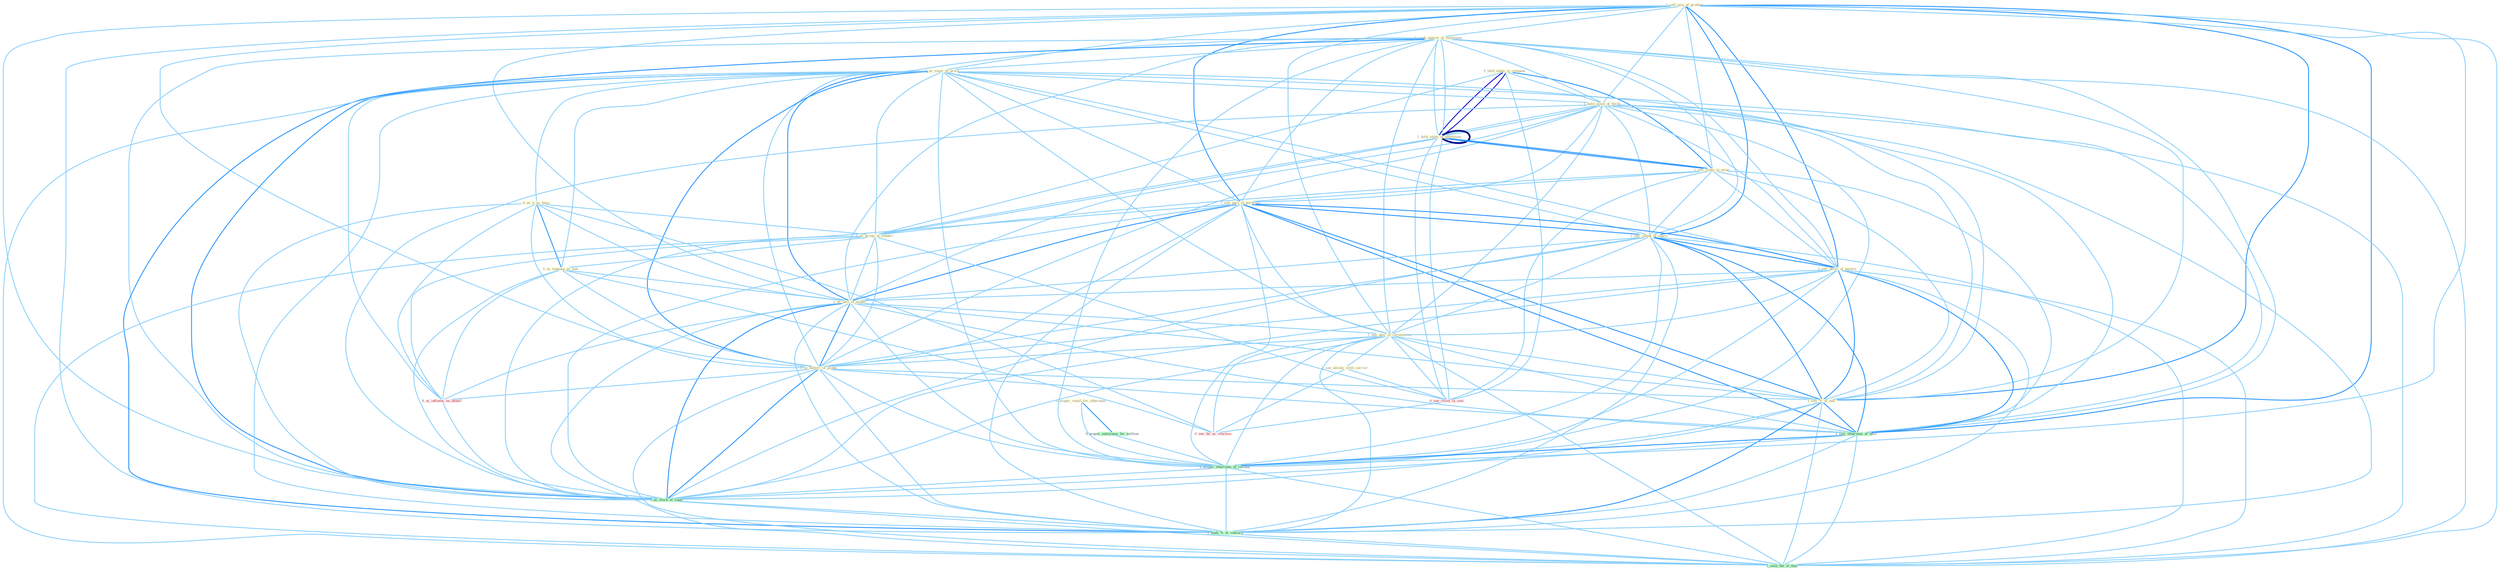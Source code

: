 Graph G{ 
    node
    [shape=polygon,style=filled,width=.5,height=.06,color="#BDFCC9",fixedsize=true,fontsize=4,
    fontcolor="#2f4f4f"];
    {node
    [color="#ffffe0", fontcolor="#8b7d6b"] "1_sell_mix_of_product " "0_hold_stake_in_compani " "1_seek_approv_of_entitynam " "1_us_some_of_proce " "0_us_it_as_base " "1_hold_asset_of_thrift " "1_hold_stake_in_entitynam " "0_acquir_retail_for_othernum " "1_sell_stake_in_mine " "1_hold_stake_in_entitynam " "1_sell_part_of_portfolio " "1_sell_chunk_of_share " "1_us_group_in_countri " "0_us_languag_as_tool " "1_sell_decis_of_govern " "1_us_part_of_monei " "1_see_pair_of_chromosom " "1_us_batteri_of_probe " "1_sell_%_of_unit " "1_see_allianc_with_carrier "}
{node [color="#fff0f5", fontcolor="#b22222"] "0_us_influenc_on_behalf " "0_see_relief_in_cost " "0_see_thi_as_reaction "}
edge [color="#B0E2FF"];

	"1_sell_mix_of_product " -- "1_seek_approv_of_entitynam " [w="1", color="#87cefa" ];
	"1_sell_mix_of_product " -- "1_us_some_of_proce " [w="1", color="#87cefa" ];
	"1_sell_mix_of_product " -- "1_hold_asset_of_thrift " [w="1", color="#87cefa" ];
	"1_sell_mix_of_product " -- "1_sell_stake_in_mine " [w="1", color="#87cefa" ];
	"1_sell_mix_of_product " -- "1_sell_part_of_portfolio " [w="2", color="#1e90ff" , len=0.8];
	"1_sell_mix_of_product " -- "1_sell_chunk_of_share " [w="2", color="#1e90ff" , len=0.8];
	"1_sell_mix_of_product " -- "1_sell_decis_of_govern " [w="2", color="#1e90ff" , len=0.8];
	"1_sell_mix_of_product " -- "1_us_part_of_monei " [w="1", color="#87cefa" ];
	"1_sell_mix_of_product " -- "1_see_pair_of_chromosom " [w="1", color="#87cefa" ];
	"1_sell_mix_of_product " -- "1_us_batteri_of_probe " [w="1", color="#87cefa" ];
	"1_sell_mix_of_product " -- "1_sell_%_of_unit " [w="2", color="#1e90ff" , len=0.8];
	"1_sell_mix_of_product " -- "1_sell_othernum_of_offic " [w="2", color="#1e90ff" , len=0.8];
	"1_sell_mix_of_product " -- "1_acquir_othernum_of_restaur " [w="1", color="#87cefa" ];
	"1_sell_mix_of_product " -- "1_us_stock_of_capit " [w="1", color="#87cefa" ];
	"1_sell_mix_of_product " -- "1_seek_%_of_concern " [w="1", color="#87cefa" ];
	"1_sell_mix_of_product " -- "1_seen_the_of_that " [w="1", color="#87cefa" ];
	"0_hold_stake_in_compani " -- "1_hold_asset_of_thrift " [w="1", color="#87cefa" ];
	"0_hold_stake_in_compani " -- "1_hold_stake_in_entitynam " [w="3", color="#0000cd" , len=0.6];
	"0_hold_stake_in_compani " -- "1_sell_stake_in_mine " [w="2", color="#1e90ff" , len=0.8];
	"0_hold_stake_in_compani " -- "1_hold_stake_in_entitynam " [w="3", color="#0000cd" , len=0.6];
	"0_hold_stake_in_compani " -- "1_us_group_in_countri " [w="1", color="#87cefa" ];
	"0_hold_stake_in_compani " -- "0_see_relief_in_cost " [w="1", color="#87cefa" ];
	"1_seek_approv_of_entitynam " -- "1_us_some_of_proce " [w="1", color="#87cefa" ];
	"1_seek_approv_of_entitynam " -- "1_hold_asset_of_thrift " [w="1", color="#87cefa" ];
	"1_seek_approv_of_entitynam " -- "1_hold_stake_in_entitynam " [w="1", color="#87cefa" ];
	"1_seek_approv_of_entitynam " -- "1_hold_stake_in_entitynam " [w="1", color="#87cefa" ];
	"1_seek_approv_of_entitynam " -- "1_sell_part_of_portfolio " [w="1", color="#87cefa" ];
	"1_seek_approv_of_entitynam " -- "1_sell_chunk_of_share " [w="1", color="#87cefa" ];
	"1_seek_approv_of_entitynam " -- "1_sell_decis_of_govern " [w="1", color="#87cefa" ];
	"1_seek_approv_of_entitynam " -- "1_us_part_of_monei " [w="1", color="#87cefa" ];
	"1_seek_approv_of_entitynam " -- "1_see_pair_of_chromosom " [w="1", color="#87cefa" ];
	"1_seek_approv_of_entitynam " -- "1_us_batteri_of_probe " [w="1", color="#87cefa" ];
	"1_seek_approv_of_entitynam " -- "1_sell_%_of_unit " [w="1", color="#87cefa" ];
	"1_seek_approv_of_entitynam " -- "1_sell_othernum_of_offic " [w="1", color="#87cefa" ];
	"1_seek_approv_of_entitynam " -- "1_acquir_othernum_of_restaur " [w="1", color="#87cefa" ];
	"1_seek_approv_of_entitynam " -- "1_us_stock_of_capit " [w="1", color="#87cefa" ];
	"1_seek_approv_of_entitynam " -- "1_seek_%_of_concern " [w="2", color="#1e90ff" , len=0.8];
	"1_seek_approv_of_entitynam " -- "1_seen_the_of_that " [w="1", color="#87cefa" ];
	"1_us_some_of_proce " -- "0_us_it_as_base " [w="1", color="#87cefa" ];
	"1_us_some_of_proce " -- "1_hold_asset_of_thrift " [w="1", color="#87cefa" ];
	"1_us_some_of_proce " -- "1_sell_part_of_portfolio " [w="1", color="#87cefa" ];
	"1_us_some_of_proce " -- "1_sell_chunk_of_share " [w="1", color="#87cefa" ];
	"1_us_some_of_proce " -- "1_us_group_in_countri " [w="1", color="#87cefa" ];
	"1_us_some_of_proce " -- "0_us_languag_as_tool " [w="1", color="#87cefa" ];
	"1_us_some_of_proce " -- "1_sell_decis_of_govern " [w="1", color="#87cefa" ];
	"1_us_some_of_proce " -- "1_us_part_of_monei " [w="2", color="#1e90ff" , len=0.8];
	"1_us_some_of_proce " -- "1_see_pair_of_chromosom " [w="1", color="#87cefa" ];
	"1_us_some_of_proce " -- "1_us_batteri_of_probe " [w="2", color="#1e90ff" , len=0.8];
	"1_us_some_of_proce " -- "1_sell_%_of_unit " [w="1", color="#87cefa" ];
	"1_us_some_of_proce " -- "1_sell_othernum_of_offic " [w="1", color="#87cefa" ];
	"1_us_some_of_proce " -- "0_us_influenc_on_behalf " [w="1", color="#87cefa" ];
	"1_us_some_of_proce " -- "1_acquir_othernum_of_restaur " [w="1", color="#87cefa" ];
	"1_us_some_of_proce " -- "1_us_stock_of_capit " [w="2", color="#1e90ff" , len=0.8];
	"1_us_some_of_proce " -- "1_seek_%_of_concern " [w="1", color="#87cefa" ];
	"1_us_some_of_proce " -- "1_seen_the_of_that " [w="1", color="#87cefa" ];
	"0_us_it_as_base " -- "1_us_group_in_countri " [w="1", color="#87cefa" ];
	"0_us_it_as_base " -- "0_us_languag_as_tool " [w="2", color="#1e90ff" , len=0.8];
	"0_us_it_as_base " -- "1_us_part_of_monei " [w="1", color="#87cefa" ];
	"0_us_it_as_base " -- "1_us_batteri_of_probe " [w="1", color="#87cefa" ];
	"0_us_it_as_base " -- "0_us_influenc_on_behalf " [w="1", color="#87cefa" ];
	"0_us_it_as_base " -- "0_see_thi_as_reaction " [w="1", color="#87cefa" ];
	"0_us_it_as_base " -- "1_us_stock_of_capit " [w="1", color="#87cefa" ];
	"1_hold_asset_of_thrift " -- "1_hold_stake_in_entitynam " [w="1", color="#87cefa" ];
	"1_hold_asset_of_thrift " -- "1_hold_stake_in_entitynam " [w="1", color="#87cefa" ];
	"1_hold_asset_of_thrift " -- "1_sell_part_of_portfolio " [w="1", color="#87cefa" ];
	"1_hold_asset_of_thrift " -- "1_sell_chunk_of_share " [w="1", color="#87cefa" ];
	"1_hold_asset_of_thrift " -- "1_sell_decis_of_govern " [w="1", color="#87cefa" ];
	"1_hold_asset_of_thrift " -- "1_us_part_of_monei " [w="1", color="#87cefa" ];
	"1_hold_asset_of_thrift " -- "1_see_pair_of_chromosom " [w="1", color="#87cefa" ];
	"1_hold_asset_of_thrift " -- "1_us_batteri_of_probe " [w="1", color="#87cefa" ];
	"1_hold_asset_of_thrift " -- "1_sell_%_of_unit " [w="1", color="#87cefa" ];
	"1_hold_asset_of_thrift " -- "1_sell_othernum_of_offic " [w="1", color="#87cefa" ];
	"1_hold_asset_of_thrift " -- "1_acquir_othernum_of_restaur " [w="1", color="#87cefa" ];
	"1_hold_asset_of_thrift " -- "1_us_stock_of_capit " [w="1", color="#87cefa" ];
	"1_hold_asset_of_thrift " -- "1_seek_%_of_concern " [w="1", color="#87cefa" ];
	"1_hold_asset_of_thrift " -- "1_seen_the_of_that " [w="1", color="#87cefa" ];
	"1_hold_stake_in_entitynam " -- "1_sell_stake_in_mine " [w="2", color="#1e90ff" , len=0.8];
	"1_hold_stake_in_entitynam " -- "1_hold_stake_in_entitynam " [w="4", style=bold, color="#000080", len=0.4];
	"1_hold_stake_in_entitynam " -- "1_us_group_in_countri " [w="1", color="#87cefa" ];
	"1_hold_stake_in_entitynam " -- "0_see_relief_in_cost " [w="1", color="#87cefa" ];
	"0_acquir_retail_for_othernum " -- "0_acquir_entitynam_for_million " [w="2", color="#1e90ff" , len=0.8];
	"0_acquir_retail_for_othernum " -- "1_acquir_othernum_of_restaur " [w="1", color="#87cefa" ];
	"1_sell_stake_in_mine " -- "1_hold_stake_in_entitynam " [w="2", color="#1e90ff" , len=0.8];
	"1_sell_stake_in_mine " -- "1_sell_part_of_portfolio " [w="1", color="#87cefa" ];
	"1_sell_stake_in_mine " -- "1_sell_chunk_of_share " [w="1", color="#87cefa" ];
	"1_sell_stake_in_mine " -- "1_us_group_in_countri " [w="1", color="#87cefa" ];
	"1_sell_stake_in_mine " -- "1_sell_decis_of_govern " [w="1", color="#87cefa" ];
	"1_sell_stake_in_mine " -- "1_sell_%_of_unit " [w="1", color="#87cefa" ];
	"1_sell_stake_in_mine " -- "1_sell_othernum_of_offic " [w="1", color="#87cefa" ];
	"1_sell_stake_in_mine " -- "0_see_relief_in_cost " [w="1", color="#87cefa" ];
	"1_hold_stake_in_entitynam " -- "1_us_group_in_countri " [w="1", color="#87cefa" ];
	"1_hold_stake_in_entitynam " -- "0_see_relief_in_cost " [w="1", color="#87cefa" ];
	"1_sell_part_of_portfolio " -- "1_sell_chunk_of_share " [w="2", color="#1e90ff" , len=0.8];
	"1_sell_part_of_portfolio " -- "1_sell_decis_of_govern " [w="2", color="#1e90ff" , len=0.8];
	"1_sell_part_of_portfolio " -- "1_us_part_of_monei " [w="2", color="#1e90ff" , len=0.8];
	"1_sell_part_of_portfolio " -- "1_see_pair_of_chromosom " [w="1", color="#87cefa" ];
	"1_sell_part_of_portfolio " -- "1_us_batteri_of_probe " [w="1", color="#87cefa" ];
	"1_sell_part_of_portfolio " -- "1_sell_%_of_unit " [w="2", color="#1e90ff" , len=0.8];
	"1_sell_part_of_portfolio " -- "1_sell_othernum_of_offic " [w="2", color="#1e90ff" , len=0.8];
	"1_sell_part_of_portfolio " -- "1_acquir_othernum_of_restaur " [w="1", color="#87cefa" ];
	"1_sell_part_of_portfolio " -- "1_us_stock_of_capit " [w="1", color="#87cefa" ];
	"1_sell_part_of_portfolio " -- "1_seek_%_of_concern " [w="1", color="#87cefa" ];
	"1_sell_part_of_portfolio " -- "1_seen_the_of_that " [w="1", color="#87cefa" ];
	"1_sell_chunk_of_share " -- "1_sell_decis_of_govern " [w="2", color="#1e90ff" , len=0.8];
	"1_sell_chunk_of_share " -- "1_us_part_of_monei " [w="1", color="#87cefa" ];
	"1_sell_chunk_of_share " -- "1_see_pair_of_chromosom " [w="1", color="#87cefa" ];
	"1_sell_chunk_of_share " -- "1_us_batteri_of_probe " [w="1", color="#87cefa" ];
	"1_sell_chunk_of_share " -- "1_sell_%_of_unit " [w="2", color="#1e90ff" , len=0.8];
	"1_sell_chunk_of_share " -- "1_sell_othernum_of_offic " [w="2", color="#1e90ff" , len=0.8];
	"1_sell_chunk_of_share " -- "1_acquir_othernum_of_restaur " [w="1", color="#87cefa" ];
	"1_sell_chunk_of_share " -- "1_us_stock_of_capit " [w="1", color="#87cefa" ];
	"1_sell_chunk_of_share " -- "1_seek_%_of_concern " [w="1", color="#87cefa" ];
	"1_sell_chunk_of_share " -- "1_seen_the_of_that " [w="1", color="#87cefa" ];
	"1_us_group_in_countri " -- "0_us_languag_as_tool " [w="1", color="#87cefa" ];
	"1_us_group_in_countri " -- "1_us_part_of_monei " [w="1", color="#87cefa" ];
	"1_us_group_in_countri " -- "1_us_batteri_of_probe " [w="1", color="#87cefa" ];
	"1_us_group_in_countri " -- "0_us_influenc_on_behalf " [w="1", color="#87cefa" ];
	"1_us_group_in_countri " -- "0_see_relief_in_cost " [w="1", color="#87cefa" ];
	"1_us_group_in_countri " -- "1_us_stock_of_capit " [w="1", color="#87cefa" ];
	"0_us_languag_as_tool " -- "1_us_part_of_monei " [w="1", color="#87cefa" ];
	"0_us_languag_as_tool " -- "1_us_batteri_of_probe " [w="1", color="#87cefa" ];
	"0_us_languag_as_tool " -- "0_us_influenc_on_behalf " [w="1", color="#87cefa" ];
	"0_us_languag_as_tool " -- "0_see_thi_as_reaction " [w="1", color="#87cefa" ];
	"0_us_languag_as_tool " -- "1_us_stock_of_capit " [w="1", color="#87cefa" ];
	"1_sell_decis_of_govern " -- "1_us_part_of_monei " [w="1", color="#87cefa" ];
	"1_sell_decis_of_govern " -- "1_see_pair_of_chromosom " [w="1", color="#87cefa" ];
	"1_sell_decis_of_govern " -- "1_us_batteri_of_probe " [w="1", color="#87cefa" ];
	"1_sell_decis_of_govern " -- "1_sell_%_of_unit " [w="2", color="#1e90ff" , len=0.8];
	"1_sell_decis_of_govern " -- "1_sell_othernum_of_offic " [w="2", color="#1e90ff" , len=0.8];
	"1_sell_decis_of_govern " -- "1_acquir_othernum_of_restaur " [w="1", color="#87cefa" ];
	"1_sell_decis_of_govern " -- "1_us_stock_of_capit " [w="1", color="#87cefa" ];
	"1_sell_decis_of_govern " -- "1_seek_%_of_concern " [w="1", color="#87cefa" ];
	"1_sell_decis_of_govern " -- "1_seen_the_of_that " [w="1", color="#87cefa" ];
	"1_us_part_of_monei " -- "1_see_pair_of_chromosom " [w="1", color="#87cefa" ];
	"1_us_part_of_monei " -- "1_us_batteri_of_probe " [w="2", color="#1e90ff" , len=0.8];
	"1_us_part_of_monei " -- "1_sell_%_of_unit " [w="1", color="#87cefa" ];
	"1_us_part_of_monei " -- "1_sell_othernum_of_offic " [w="1", color="#87cefa" ];
	"1_us_part_of_monei " -- "0_us_influenc_on_behalf " [w="1", color="#87cefa" ];
	"1_us_part_of_monei " -- "1_acquir_othernum_of_restaur " [w="1", color="#87cefa" ];
	"1_us_part_of_monei " -- "1_us_stock_of_capit " [w="2", color="#1e90ff" , len=0.8];
	"1_us_part_of_monei " -- "1_seek_%_of_concern " [w="1", color="#87cefa" ];
	"1_us_part_of_monei " -- "1_seen_the_of_that " [w="1", color="#87cefa" ];
	"1_see_pair_of_chromosom " -- "1_us_batteri_of_probe " [w="1", color="#87cefa" ];
	"1_see_pair_of_chromosom " -- "1_sell_%_of_unit " [w="1", color="#87cefa" ];
	"1_see_pair_of_chromosom " -- "1_see_allianc_with_carrier " [w="1", color="#87cefa" ];
	"1_see_pair_of_chromosom " -- "1_sell_othernum_of_offic " [w="1", color="#87cefa" ];
	"1_see_pair_of_chromosom " -- "0_see_relief_in_cost " [w="1", color="#87cefa" ];
	"1_see_pair_of_chromosom " -- "0_see_thi_as_reaction " [w="1", color="#87cefa" ];
	"1_see_pair_of_chromosom " -- "1_acquir_othernum_of_restaur " [w="1", color="#87cefa" ];
	"1_see_pair_of_chromosom " -- "1_us_stock_of_capit " [w="1", color="#87cefa" ];
	"1_see_pair_of_chromosom " -- "1_seek_%_of_concern " [w="1", color="#87cefa" ];
	"1_see_pair_of_chromosom " -- "1_seen_the_of_that " [w="1", color="#87cefa" ];
	"1_us_batteri_of_probe " -- "1_sell_%_of_unit " [w="1", color="#87cefa" ];
	"1_us_batteri_of_probe " -- "1_sell_othernum_of_offic " [w="1", color="#87cefa" ];
	"1_us_batteri_of_probe " -- "0_us_influenc_on_behalf " [w="1", color="#87cefa" ];
	"1_us_batteri_of_probe " -- "1_acquir_othernum_of_restaur " [w="1", color="#87cefa" ];
	"1_us_batteri_of_probe " -- "1_us_stock_of_capit " [w="2", color="#1e90ff" , len=0.8];
	"1_us_batteri_of_probe " -- "1_seek_%_of_concern " [w="1", color="#87cefa" ];
	"1_us_batteri_of_probe " -- "1_seen_the_of_that " [w="1", color="#87cefa" ];
	"1_sell_%_of_unit " -- "1_sell_othernum_of_offic " [w="2", color="#1e90ff" , len=0.8];
	"1_sell_%_of_unit " -- "1_acquir_othernum_of_restaur " [w="1", color="#87cefa" ];
	"1_sell_%_of_unit " -- "1_us_stock_of_capit " [w="1", color="#87cefa" ];
	"1_sell_%_of_unit " -- "1_seek_%_of_concern " [w="2", color="#1e90ff" , len=0.8];
	"1_sell_%_of_unit " -- "1_seen_the_of_that " [w="1", color="#87cefa" ];
	"1_see_allianc_with_carrier " -- "0_see_relief_in_cost " [w="1", color="#87cefa" ];
	"1_see_allianc_with_carrier " -- "0_see_thi_as_reaction " [w="1", color="#87cefa" ];
	"0_acquir_entitynam_for_million " -- "1_acquir_othernum_of_restaur " [w="1", color="#87cefa" ];
	"1_sell_othernum_of_offic " -- "1_acquir_othernum_of_restaur " [w="2", color="#1e90ff" , len=0.8];
	"1_sell_othernum_of_offic " -- "1_us_stock_of_capit " [w="1", color="#87cefa" ];
	"1_sell_othernum_of_offic " -- "1_seek_%_of_concern " [w="1", color="#87cefa" ];
	"1_sell_othernum_of_offic " -- "1_seen_the_of_that " [w="1", color="#87cefa" ];
	"0_us_influenc_on_behalf " -- "1_us_stock_of_capit " [w="1", color="#87cefa" ];
	"0_see_relief_in_cost " -- "0_see_thi_as_reaction " [w="1", color="#87cefa" ];
	"1_acquir_othernum_of_restaur " -- "1_us_stock_of_capit " [w="1", color="#87cefa" ];
	"1_acquir_othernum_of_restaur " -- "1_seek_%_of_concern " [w="1", color="#87cefa" ];
	"1_acquir_othernum_of_restaur " -- "1_seen_the_of_that " [w="1", color="#87cefa" ];
	"1_us_stock_of_capit " -- "1_seek_%_of_concern " [w="1", color="#87cefa" ];
	"1_us_stock_of_capit " -- "1_seen_the_of_that " [w="1", color="#87cefa" ];
	"1_seek_%_of_concern " -- "1_seen_the_of_that " [w="1", color="#87cefa" ];
}
